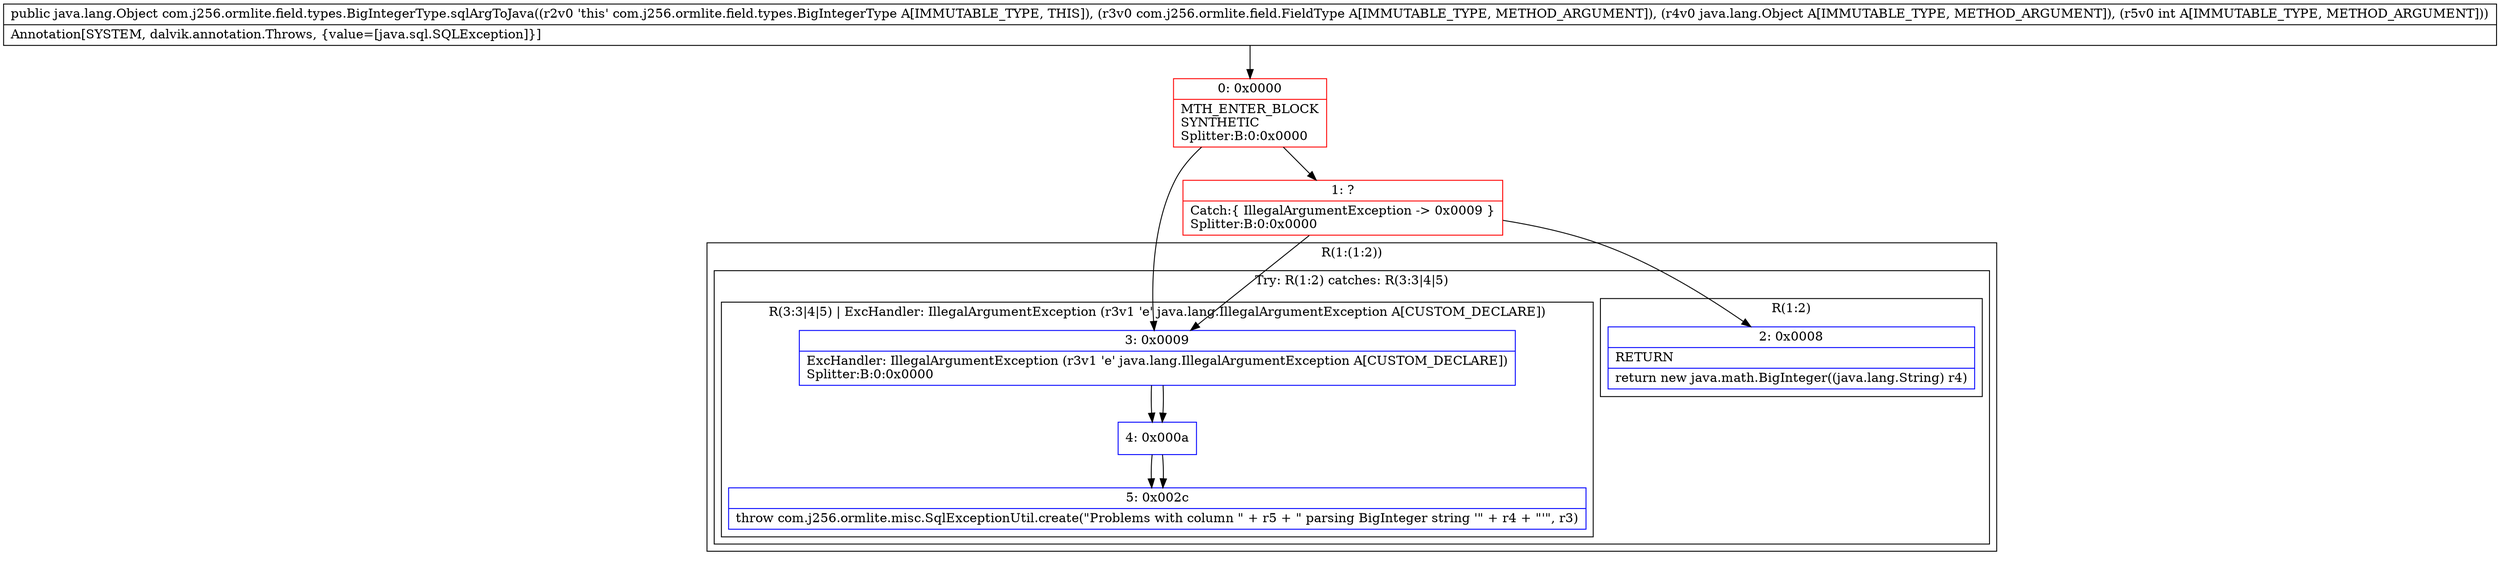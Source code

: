 digraph "CFG forcom.j256.ormlite.field.types.BigIntegerType.sqlArgToJava(Lcom\/j256\/ormlite\/field\/FieldType;Ljava\/lang\/Object;I)Ljava\/lang\/Object;" {
subgraph cluster_Region_85777122 {
label = "R(1:(1:2))";
node [shape=record,color=blue];
subgraph cluster_TryCatchRegion_881903414 {
label = "Try: R(1:2) catches: R(3:3|4|5)";
node [shape=record,color=blue];
subgraph cluster_Region_1239199322 {
label = "R(1:2)";
node [shape=record,color=blue];
Node_2 [shape=record,label="{2\:\ 0x0008|RETURN\l|return new java.math.BigInteger((java.lang.String) r4)\l}"];
}
subgraph cluster_Region_130689902 {
label = "R(3:3|4|5) | ExcHandler: IllegalArgumentException (r3v1 'e' java.lang.IllegalArgumentException A[CUSTOM_DECLARE])\l";
node [shape=record,color=blue];
Node_3 [shape=record,label="{3\:\ 0x0009|ExcHandler: IllegalArgumentException (r3v1 'e' java.lang.IllegalArgumentException A[CUSTOM_DECLARE])\lSplitter:B:0:0x0000\l}"];
Node_4 [shape=record,label="{4\:\ 0x000a}"];
Node_5 [shape=record,label="{5\:\ 0x002c|throw com.j256.ormlite.misc.SqlExceptionUtil.create(\"Problems with column \" + r5 + \" parsing BigInteger string '\" + r4 + \"'\", r3)\l}"];
}
}
}
subgraph cluster_Region_130689902 {
label = "R(3:3|4|5) | ExcHandler: IllegalArgumentException (r3v1 'e' java.lang.IllegalArgumentException A[CUSTOM_DECLARE])\l";
node [shape=record,color=blue];
Node_3 [shape=record,label="{3\:\ 0x0009|ExcHandler: IllegalArgumentException (r3v1 'e' java.lang.IllegalArgumentException A[CUSTOM_DECLARE])\lSplitter:B:0:0x0000\l}"];
Node_4 [shape=record,label="{4\:\ 0x000a}"];
Node_5 [shape=record,label="{5\:\ 0x002c|throw com.j256.ormlite.misc.SqlExceptionUtil.create(\"Problems with column \" + r5 + \" parsing BigInteger string '\" + r4 + \"'\", r3)\l}"];
}
Node_0 [shape=record,color=red,label="{0\:\ 0x0000|MTH_ENTER_BLOCK\lSYNTHETIC\lSplitter:B:0:0x0000\l}"];
Node_1 [shape=record,color=red,label="{1\:\ ?|Catch:\{ IllegalArgumentException \-\> 0x0009 \}\lSplitter:B:0:0x0000\l}"];
MethodNode[shape=record,label="{public java.lang.Object com.j256.ormlite.field.types.BigIntegerType.sqlArgToJava((r2v0 'this' com.j256.ormlite.field.types.BigIntegerType A[IMMUTABLE_TYPE, THIS]), (r3v0 com.j256.ormlite.field.FieldType A[IMMUTABLE_TYPE, METHOD_ARGUMENT]), (r4v0 java.lang.Object A[IMMUTABLE_TYPE, METHOD_ARGUMENT]), (r5v0 int A[IMMUTABLE_TYPE, METHOD_ARGUMENT]))  | Annotation[SYSTEM, dalvik.annotation.Throws, \{value=[java.sql.SQLException]\}]\l}"];
MethodNode -> Node_0;
Node_3 -> Node_4;
Node_4 -> Node_5;
Node_3 -> Node_4;
Node_4 -> Node_5;
Node_0 -> Node_1;
Node_0 -> Node_3;
Node_1 -> Node_2;
Node_1 -> Node_3;
}

